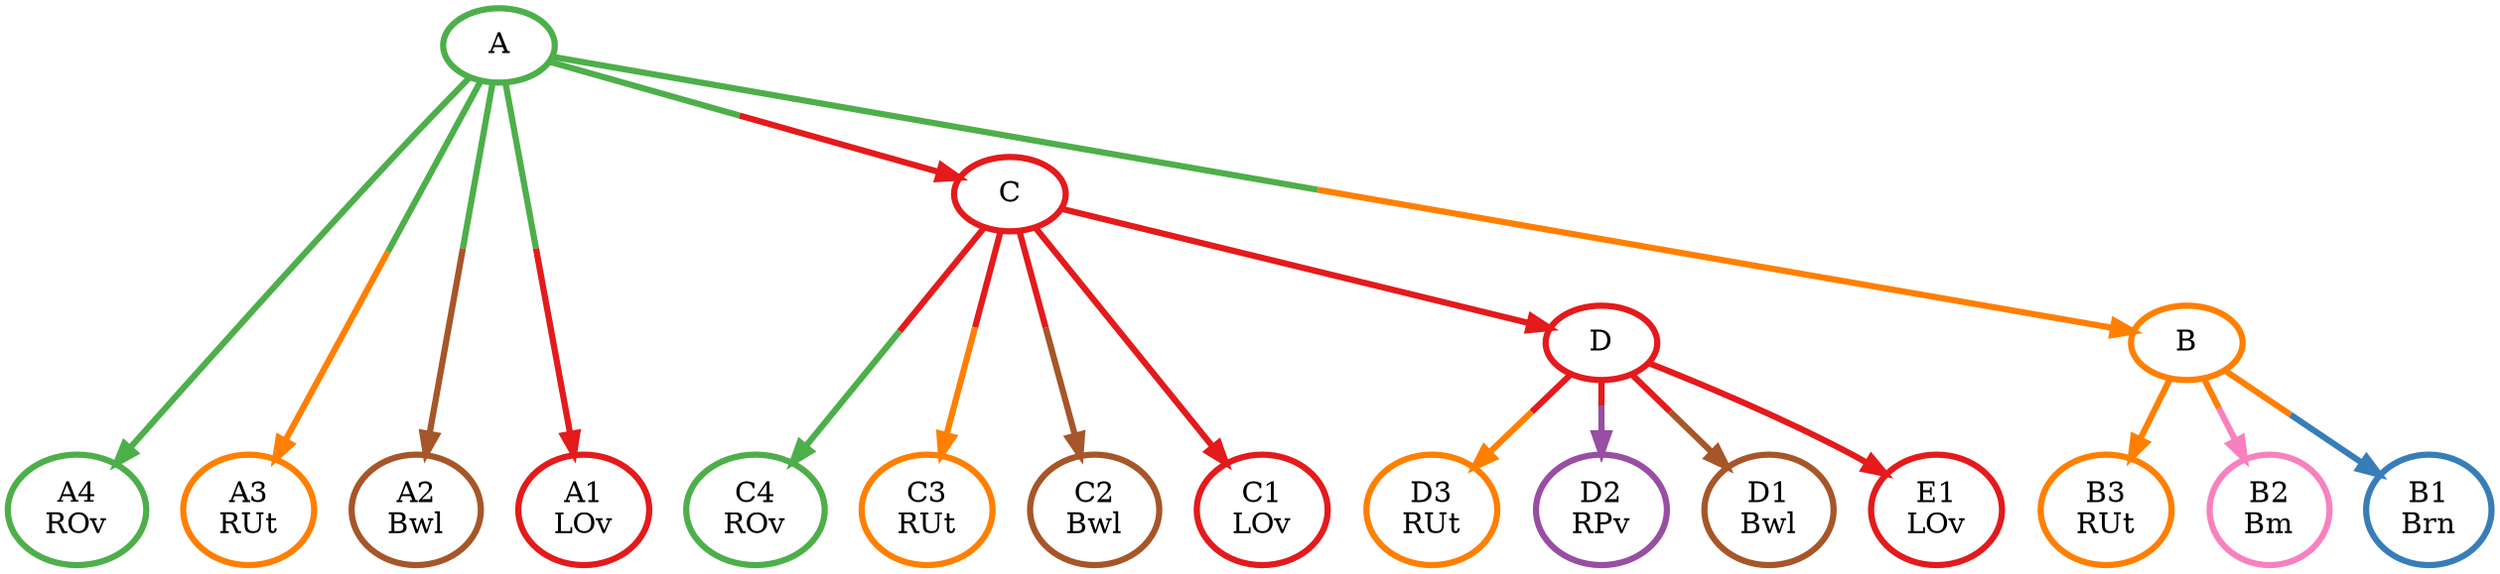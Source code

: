 digraph T {
	{
		rank=same
		18 [penwidth=3,colorscheme=set19,color=5,label="D3\nRUt"]
		17 [penwidth=3,colorscheme=set19,color=4,label="D2\nRPv"]
		16 [penwidth=3,colorscheme=set19,color=7,label="D1\nBwl"]
		15 [penwidth=3,colorscheme=set19,color=3,label="C4\nROv"]
		14 [penwidth=3,colorscheme=set19,color=5,label="C3\nRUt"]
		13 [penwidth=3,colorscheme=set19,color=7,label="C2\nBwl"]
		12 [penwidth=3,colorscheme=set19,color=1,label="C1\nLOv"]
		11 [penwidth=3,colorscheme=set19,color=5,label="B3\nRUt"]
		10 [penwidth=3,colorscheme=set19,color=8,label="B2\nBm"]
		9 [penwidth=3,colorscheme=set19,color=2,label="B1\nBrn"]
		8 [penwidth=3,colorscheme=set19,color=3,label="A4\nROv"]
		7 [penwidth=3,colorscheme=set19,color=5,label="A3\nRUt"]
		6 [penwidth=3,colorscheme=set19,color=7,label="A2\nBwl"]
		5 [penwidth=3,colorscheme=set19,color=1,label="A1\nLOv"]
		4 [penwidth=3,colorscheme=set19,color=1,label="E1\nLOv"]
	}
	3 [penwidth=3,colorscheme=set19,color=1,label="D"]
	2 [penwidth=3,colorscheme=set19,color=1,label="C"]
	1 [penwidth=3,colorscheme=set19,color=5,label="B"]
	0 [penwidth=3,colorscheme=set19,color=3,label="A"]
	3 -> 18 [penwidth=3,colorscheme=set19,color="1;0.5:5"]
	3 -> 17 [penwidth=3,colorscheme=set19,color="1;0.5:4"]
	3 -> 16 [penwidth=3,colorscheme=set19,color="1;0.5:7"]
	3 -> 4 [penwidth=3,colorscheme=set19,color=1]
	2 -> 15 [penwidth=3,colorscheme=set19,color="1;0.5:3"]
	2 -> 14 [penwidth=3,colorscheme=set19,color="1;0.5:5"]
	2 -> 13 [penwidth=3,colorscheme=set19,color="1;0.5:7"]
	2 -> 12 [penwidth=3,colorscheme=set19,color=1]
	2 -> 3 [penwidth=3,colorscheme=set19,color=1]
	1 -> 11 [penwidth=3,colorscheme=set19,color=5]
	1 -> 10 [penwidth=3,colorscheme=set19,color="5;0.5:8"]
	1 -> 9 [penwidth=3,colorscheme=set19,color="5;0.5:2"]
	0 -> 8 [penwidth=3,colorscheme=set19,color=3]
	0 -> 7 [penwidth=3,colorscheme=set19,color="3;0.5:5"]
	0 -> 6 [penwidth=3,colorscheme=set19,color="3;0.5:7"]
	0 -> 5 [penwidth=3,colorscheme=set19,color="3;0.5:1"]
	0 -> 2 [penwidth=3,colorscheme=set19,color="3;0.5:1"]
	0 -> 1 [penwidth=3,colorscheme=set19,color="3;0.5:5"]
}
